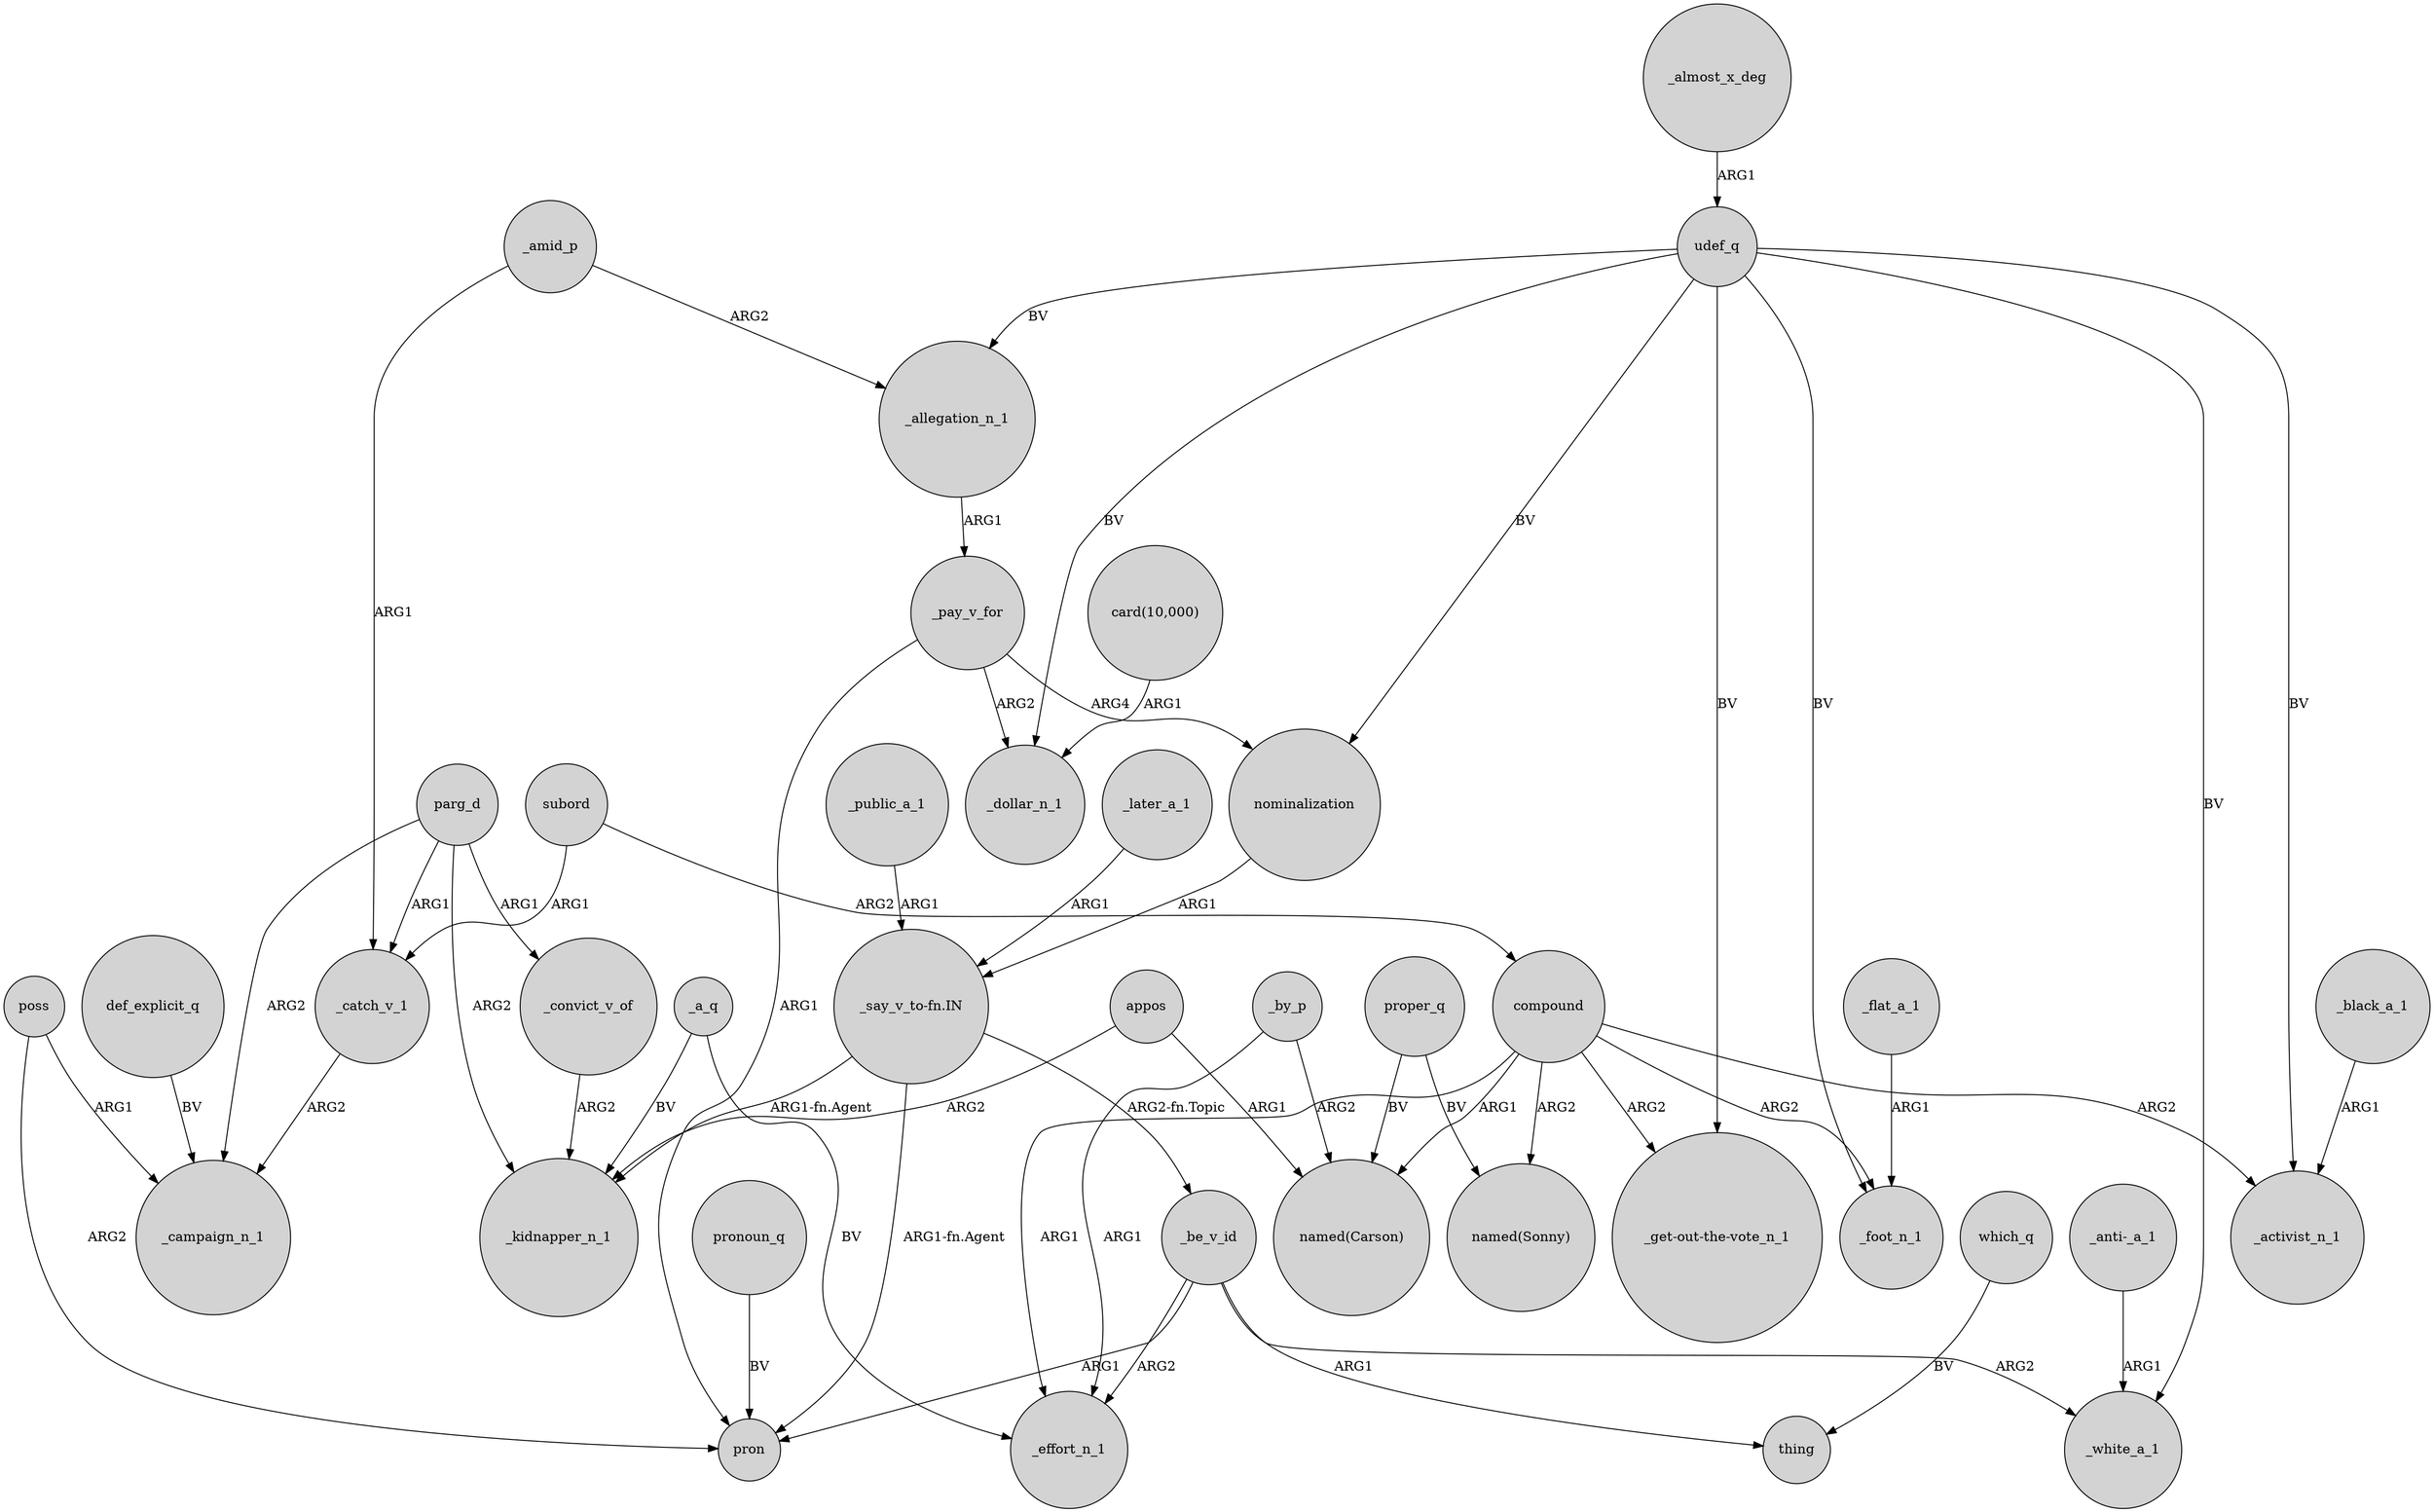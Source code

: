 digraph {
	node [shape=circle style=filled]
	_public_a_1 -> "_say_v_to-fn.IN" [label=ARG1]
	proper_q -> "named(Carson)" [label=BV]
	"_say_v_to-fn.IN" -> _kidnapper_n_1 [label="ARG1-fn.Agent"]
	compound -> _foot_n_1 [label=ARG2]
	poss -> pron [label=ARG2]
	udef_q -> _white_a_1 [label=BV]
	udef_q -> "_get-out-the-vote_n_1" [label=BV]
	parg_d -> _catch_v_1 [label=ARG1]
	parg_d -> _kidnapper_n_1 [label=ARG2]
	_by_p -> _effort_n_1 [label=ARG1]
	_almost_x_deg -> udef_q [label=ARG1]
	subord -> _catch_v_1 [label=ARG1]
	_allegation_n_1 -> _pay_v_for [label=ARG1]
	parg_d -> _campaign_n_1 [label=ARG2]
	appos -> "named(Carson)" [label=ARG1]
	_later_a_1 -> "_say_v_to-fn.IN" [label=ARG1]
	compound -> "_get-out-the-vote_n_1" [label=ARG2]
	_pay_v_for -> pron [label=ARG1]
	compound -> "named(Carson)" [label=ARG1]
	"card(10,000)" -> _dollar_n_1 [label=ARG1]
	compound -> _activist_n_1 [label=ARG2]
	_be_v_id -> pron [label=ARG1]
	_pay_v_for -> _dollar_n_1 [label=ARG2]
	_a_q -> _kidnapper_n_1 [label=BV]
	"_say_v_to-fn.IN" -> _be_v_id [label="ARG2-fn.Topic"]
	parg_d -> _convict_v_of [label=ARG1]
	"_anti-_a_1" -> _white_a_1 [label=ARG1]
	_by_p -> "named(Carson)" [label=ARG2]
	pronoun_q -> pron [label=BV]
	_be_v_id -> _effort_n_1 [label=ARG2]
	udef_q -> _foot_n_1 [label=BV]
	nominalization -> "_say_v_to-fn.IN" [label=ARG1]
	def_explicit_q -> _campaign_n_1 [label=BV]
	compound -> _effort_n_1 [label=ARG1]
	compound -> "named(Sonny)" [label=ARG2]
	proper_q -> "named(Sonny)" [label=BV]
	_be_v_id -> thing [label=ARG1]
	_pay_v_for -> nominalization [label=ARG4]
	_a_q -> _effort_n_1 [label=BV]
	udef_q -> nominalization [label=BV]
	udef_q -> _activist_n_1 [label=BV]
	_convict_v_of -> _kidnapper_n_1 [label=ARG2]
	_be_v_id -> _white_a_1 [label=ARG2]
	"_say_v_to-fn.IN" -> pron [label="ARG1-fn.Agent"]
	_amid_p -> _allegation_n_1 [label=ARG2]
	_amid_p -> _catch_v_1 [label=ARG1]
	udef_q -> _allegation_n_1 [label=BV]
	_flat_a_1 -> _foot_n_1 [label=ARG1]
	_catch_v_1 -> _campaign_n_1 [label=ARG2]
	appos -> _kidnapper_n_1 [label=ARG2]
	subord -> compound [label=ARG2]
	poss -> _campaign_n_1 [label=ARG1]
	udef_q -> _dollar_n_1 [label=BV]
	_black_a_1 -> _activist_n_1 [label=ARG1]
	which_q -> thing [label=BV]
}
